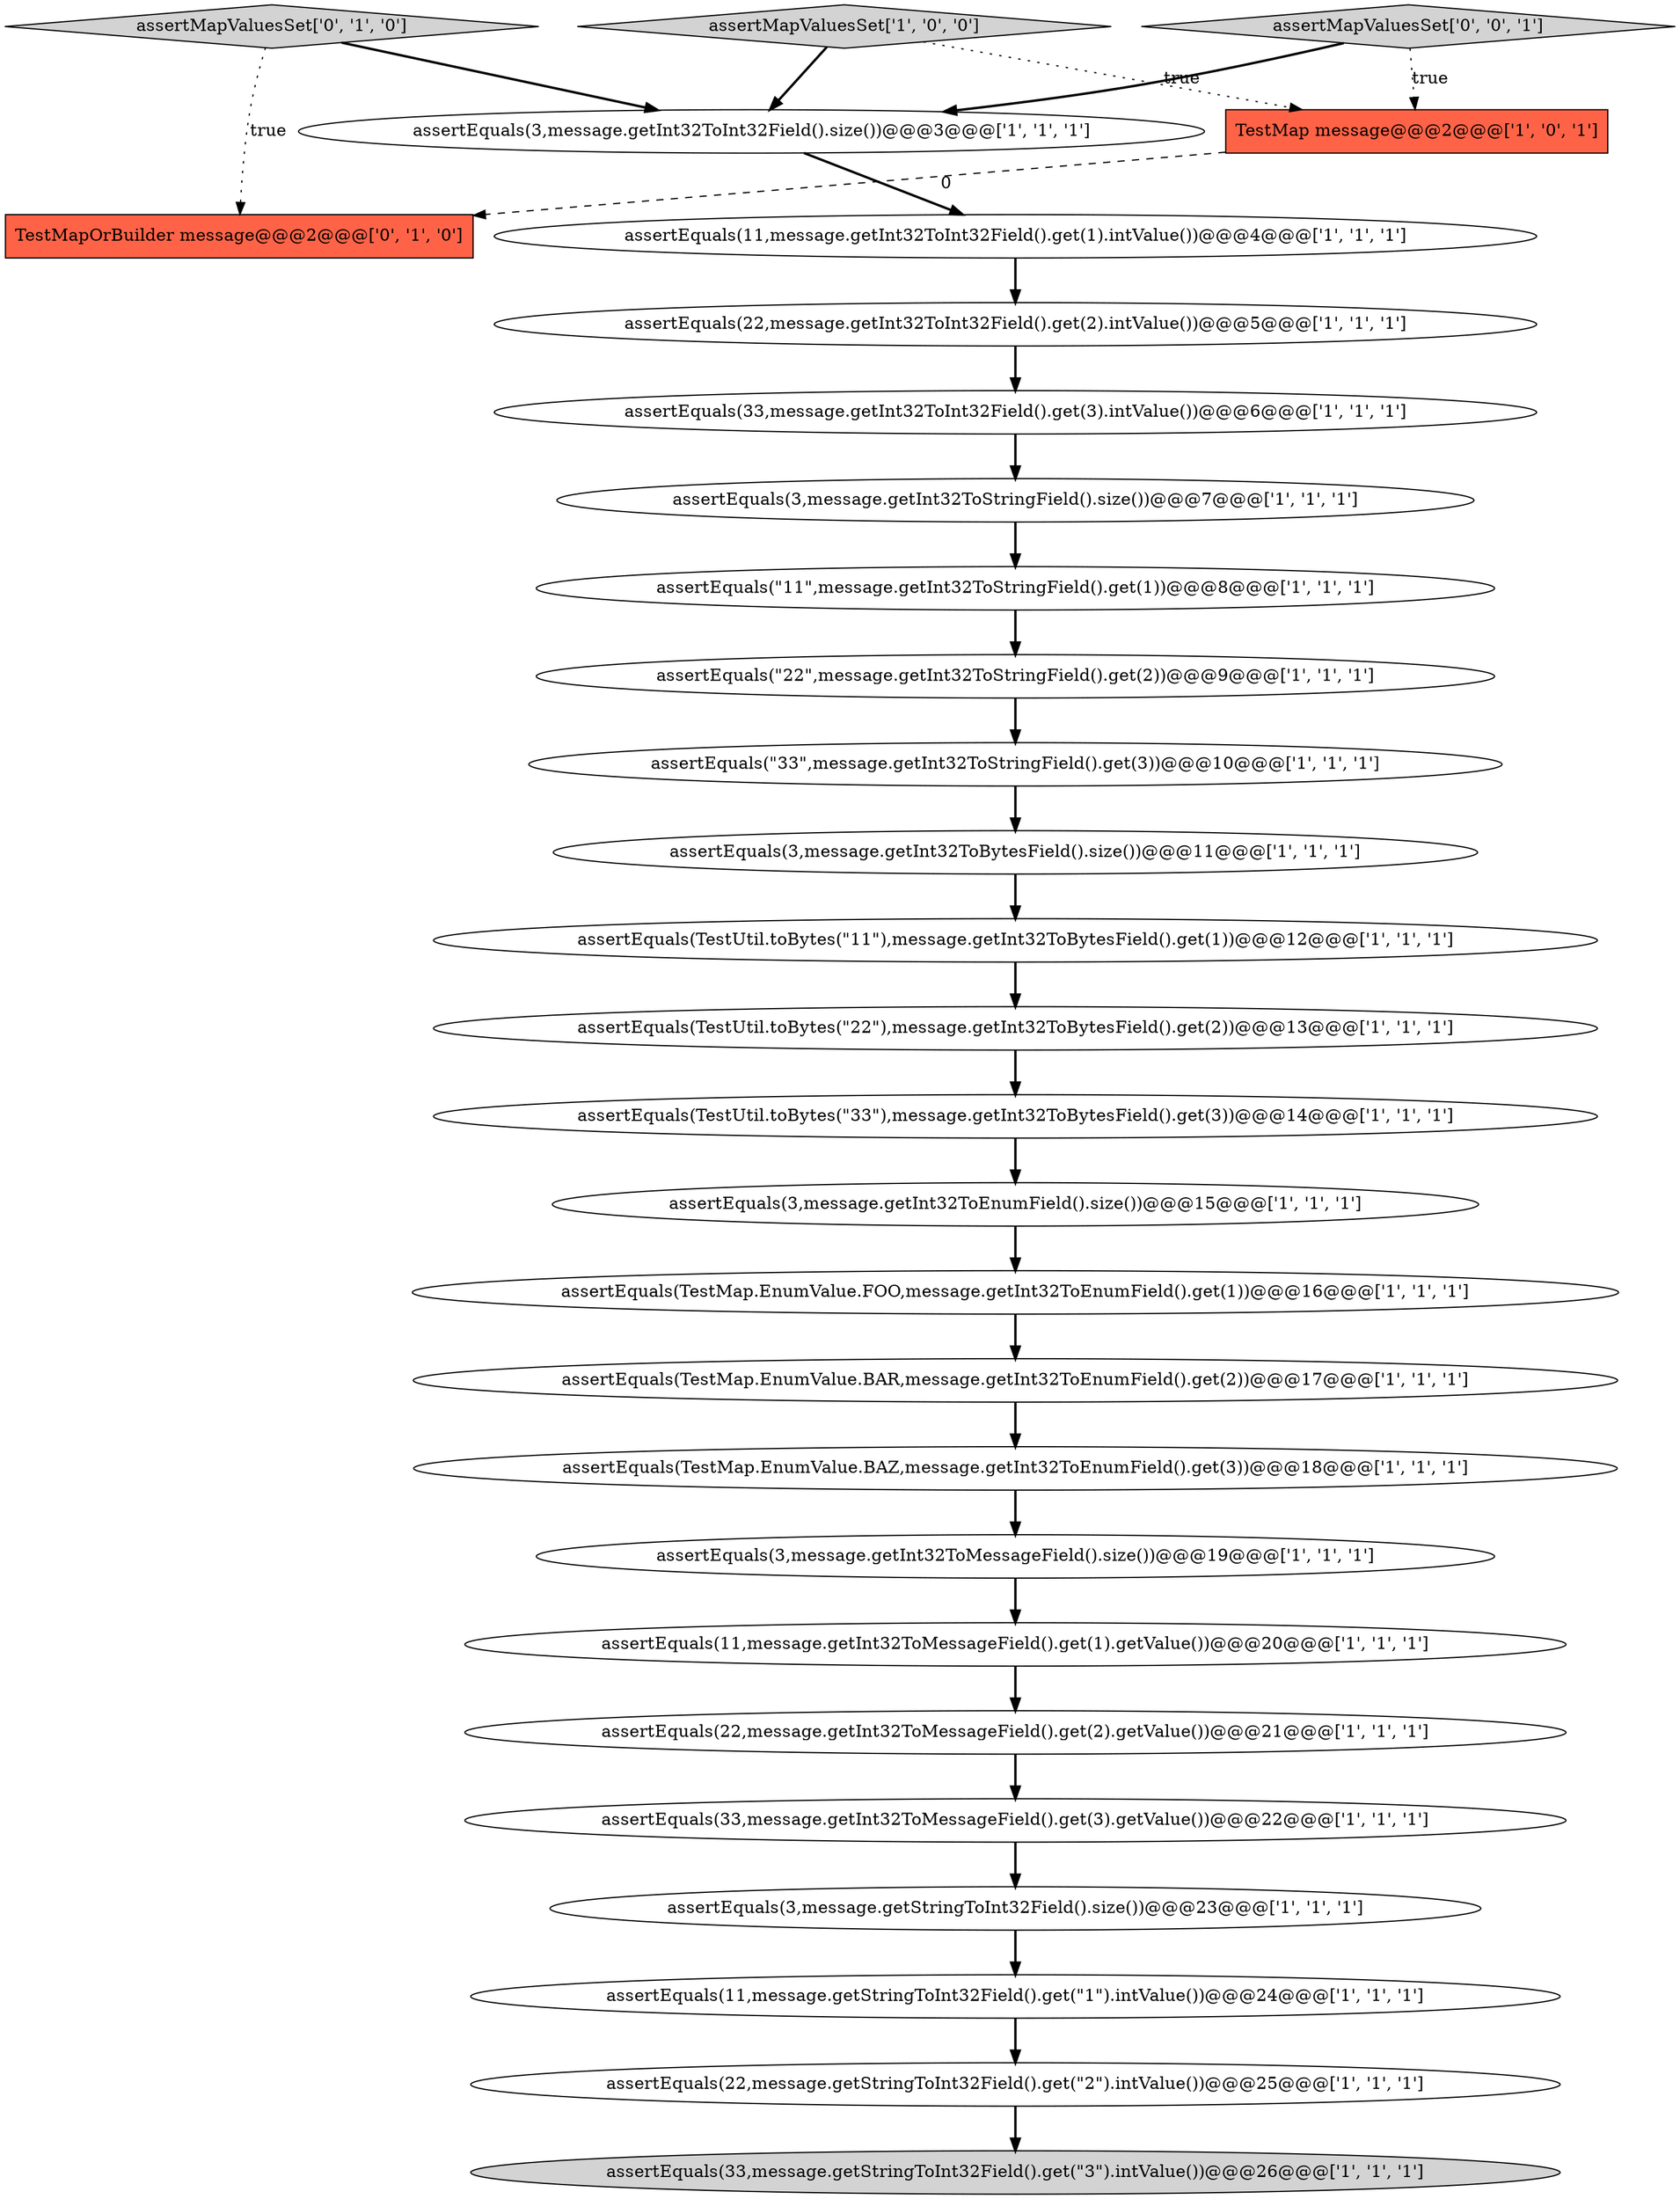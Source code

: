 digraph {
9 [style = filled, label = "assertEquals(TestMap.EnumValue.FOO,message.getInt32ToEnumField().get(1))@@@16@@@['1', '1', '1']", fillcolor = white, shape = ellipse image = "AAA0AAABBB1BBB"];
25 [style = filled, label = "assertEquals(TestUtil.toBytes(\"33\"),message.getInt32ToBytesField().get(3))@@@14@@@['1', '1', '1']", fillcolor = white, shape = ellipse image = "AAA0AAABBB1BBB"];
5 [style = filled, label = "assertEquals(TestUtil.toBytes(\"22\"),message.getInt32ToBytesField().get(2))@@@13@@@['1', '1', '1']", fillcolor = white, shape = ellipse image = "AAA0AAABBB1BBB"];
11 [style = filled, label = "assertEquals(TestUtil.toBytes(\"11\"),message.getInt32ToBytesField().get(1))@@@12@@@['1', '1', '1']", fillcolor = white, shape = ellipse image = "AAA0AAABBB1BBB"];
24 [style = filled, label = "assertEquals(3,message.getInt32ToStringField().size())@@@7@@@['1', '1', '1']", fillcolor = white, shape = ellipse image = "AAA0AAABBB1BBB"];
1 [style = filled, label = "assertEquals(11,message.getInt32ToInt32Field().get(1).intValue())@@@4@@@['1', '1', '1']", fillcolor = white, shape = ellipse image = "AAA0AAABBB1BBB"];
19 [style = filled, label = "assertEquals(TestMap.EnumValue.BAZ,message.getInt32ToEnumField().get(3))@@@18@@@['1', '1', '1']", fillcolor = white, shape = ellipse image = "AAA0AAABBB1BBB"];
3 [style = filled, label = "assertEquals(33,message.getInt32ToInt32Field().get(3).intValue())@@@6@@@['1', '1', '1']", fillcolor = white, shape = ellipse image = "AAA0AAABBB1BBB"];
8 [style = filled, label = "assertEquals(\"11\",message.getInt32ToStringField().get(1))@@@8@@@['1', '1', '1']", fillcolor = white, shape = ellipse image = "AAA0AAABBB1BBB"];
6 [style = filled, label = "assertMapValuesSet['1', '0', '0']", fillcolor = lightgray, shape = diamond image = "AAA0AAABBB1BBB"];
13 [style = filled, label = "assertEquals(\"22\",message.getInt32ToStringField().get(2))@@@9@@@['1', '1', '1']", fillcolor = white, shape = ellipse image = "AAA0AAABBB1BBB"];
17 [style = filled, label = "assertEquals(22,message.getInt32ToMessageField().get(2).getValue())@@@21@@@['1', '1', '1']", fillcolor = white, shape = ellipse image = "AAA0AAABBB1BBB"];
22 [style = filled, label = "assertEquals(3,message.getInt32ToInt32Field().size())@@@3@@@['1', '1', '1']", fillcolor = white, shape = ellipse image = "AAA0AAABBB1BBB"];
16 [style = filled, label = "assertEquals(3,message.getInt32ToBytesField().size())@@@11@@@['1', '1', '1']", fillcolor = white, shape = ellipse image = "AAA0AAABBB1BBB"];
2 [style = filled, label = "assertEquals(TestMap.EnumValue.BAR,message.getInt32ToEnumField().get(2))@@@17@@@['1', '1', '1']", fillcolor = white, shape = ellipse image = "AAA0AAABBB1BBB"];
27 [style = filled, label = "TestMapOrBuilder message@@@2@@@['0', '1', '0']", fillcolor = tomato, shape = box image = "AAA1AAABBB2BBB"];
21 [style = filled, label = "assertEquals(22,message.getStringToInt32Field().get(\"2\").intValue())@@@25@@@['1', '1', '1']", fillcolor = white, shape = ellipse image = "AAA0AAABBB1BBB"];
0 [style = filled, label = "assertEquals(3,message.getInt32ToEnumField().size())@@@15@@@['1', '1', '1']", fillcolor = white, shape = ellipse image = "AAA0AAABBB1BBB"];
14 [style = filled, label = "assertEquals(\"33\",message.getInt32ToStringField().get(3))@@@10@@@['1', '1', '1']", fillcolor = white, shape = ellipse image = "AAA0AAABBB1BBB"];
4 [style = filled, label = "assertEquals(11,message.getStringToInt32Field().get(\"1\").intValue())@@@24@@@['1', '1', '1']", fillcolor = white, shape = ellipse image = "AAA0AAABBB1BBB"];
28 [style = filled, label = "assertMapValuesSet['0', '0', '1']", fillcolor = lightgray, shape = diamond image = "AAA0AAABBB3BBB"];
12 [style = filled, label = "assertEquals(33,message.getInt32ToMessageField().get(3).getValue())@@@22@@@['1', '1', '1']", fillcolor = white, shape = ellipse image = "AAA0AAABBB1BBB"];
26 [style = filled, label = "assertMapValuesSet['0', '1', '0']", fillcolor = lightgray, shape = diamond image = "AAA0AAABBB2BBB"];
7 [style = filled, label = "assertEquals(3,message.getStringToInt32Field().size())@@@23@@@['1', '1', '1']", fillcolor = white, shape = ellipse image = "AAA0AAABBB1BBB"];
10 [style = filled, label = "assertEquals(33,message.getStringToInt32Field().get(\"3\").intValue())@@@26@@@['1', '1', '1']", fillcolor = lightgray, shape = ellipse image = "AAA0AAABBB1BBB"];
18 [style = filled, label = "TestMap message@@@2@@@['1', '0', '1']", fillcolor = tomato, shape = box image = "AAA0AAABBB1BBB"];
15 [style = filled, label = "assertEquals(3,message.getInt32ToMessageField().size())@@@19@@@['1', '1', '1']", fillcolor = white, shape = ellipse image = "AAA0AAABBB1BBB"];
23 [style = filled, label = "assertEquals(22,message.getInt32ToInt32Field().get(2).intValue())@@@5@@@['1', '1', '1']", fillcolor = white, shape = ellipse image = "AAA0AAABBB1BBB"];
20 [style = filled, label = "assertEquals(11,message.getInt32ToMessageField().get(1).getValue())@@@20@@@['1', '1', '1']", fillcolor = white, shape = ellipse image = "AAA0AAABBB1BBB"];
23->3 [style = bold, label=""];
26->22 [style = bold, label=""];
12->7 [style = bold, label=""];
3->24 [style = bold, label=""];
14->16 [style = bold, label=""];
0->9 [style = bold, label=""];
9->2 [style = bold, label=""];
19->15 [style = bold, label=""];
17->12 [style = bold, label=""];
1->23 [style = bold, label=""];
6->22 [style = bold, label=""];
21->10 [style = bold, label=""];
28->22 [style = bold, label=""];
2->19 [style = bold, label=""];
5->25 [style = bold, label=""];
7->4 [style = bold, label=""];
8->13 [style = bold, label=""];
6->18 [style = dotted, label="true"];
15->20 [style = bold, label=""];
20->17 [style = bold, label=""];
25->0 [style = bold, label=""];
18->27 [style = dashed, label="0"];
26->27 [style = dotted, label="true"];
13->14 [style = bold, label=""];
24->8 [style = bold, label=""];
22->1 [style = bold, label=""];
16->11 [style = bold, label=""];
4->21 [style = bold, label=""];
28->18 [style = dotted, label="true"];
11->5 [style = bold, label=""];
}
